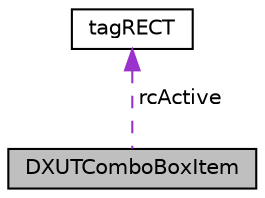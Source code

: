 digraph G
{
  edge [fontname="Helvetica",fontsize="10",labelfontname="Helvetica",labelfontsize="10"];
  node [fontname="Helvetica",fontsize="10",shape=record];
  Node1 [label="DXUTComboBoxItem",height=0.2,width=0.4,color="black", fillcolor="grey75", style="filled" fontcolor="black"];
  Node2 -> Node1 [dir="back",color="darkorchid3",fontsize="10",style="dashed",label=" rcActive" ,fontname="Helvetica"];
  Node2 [label="tagRECT",height=0.2,width=0.4,color="black", fillcolor="white", style="filled",URL="$structtag_r_e_c_t.html"];
}
